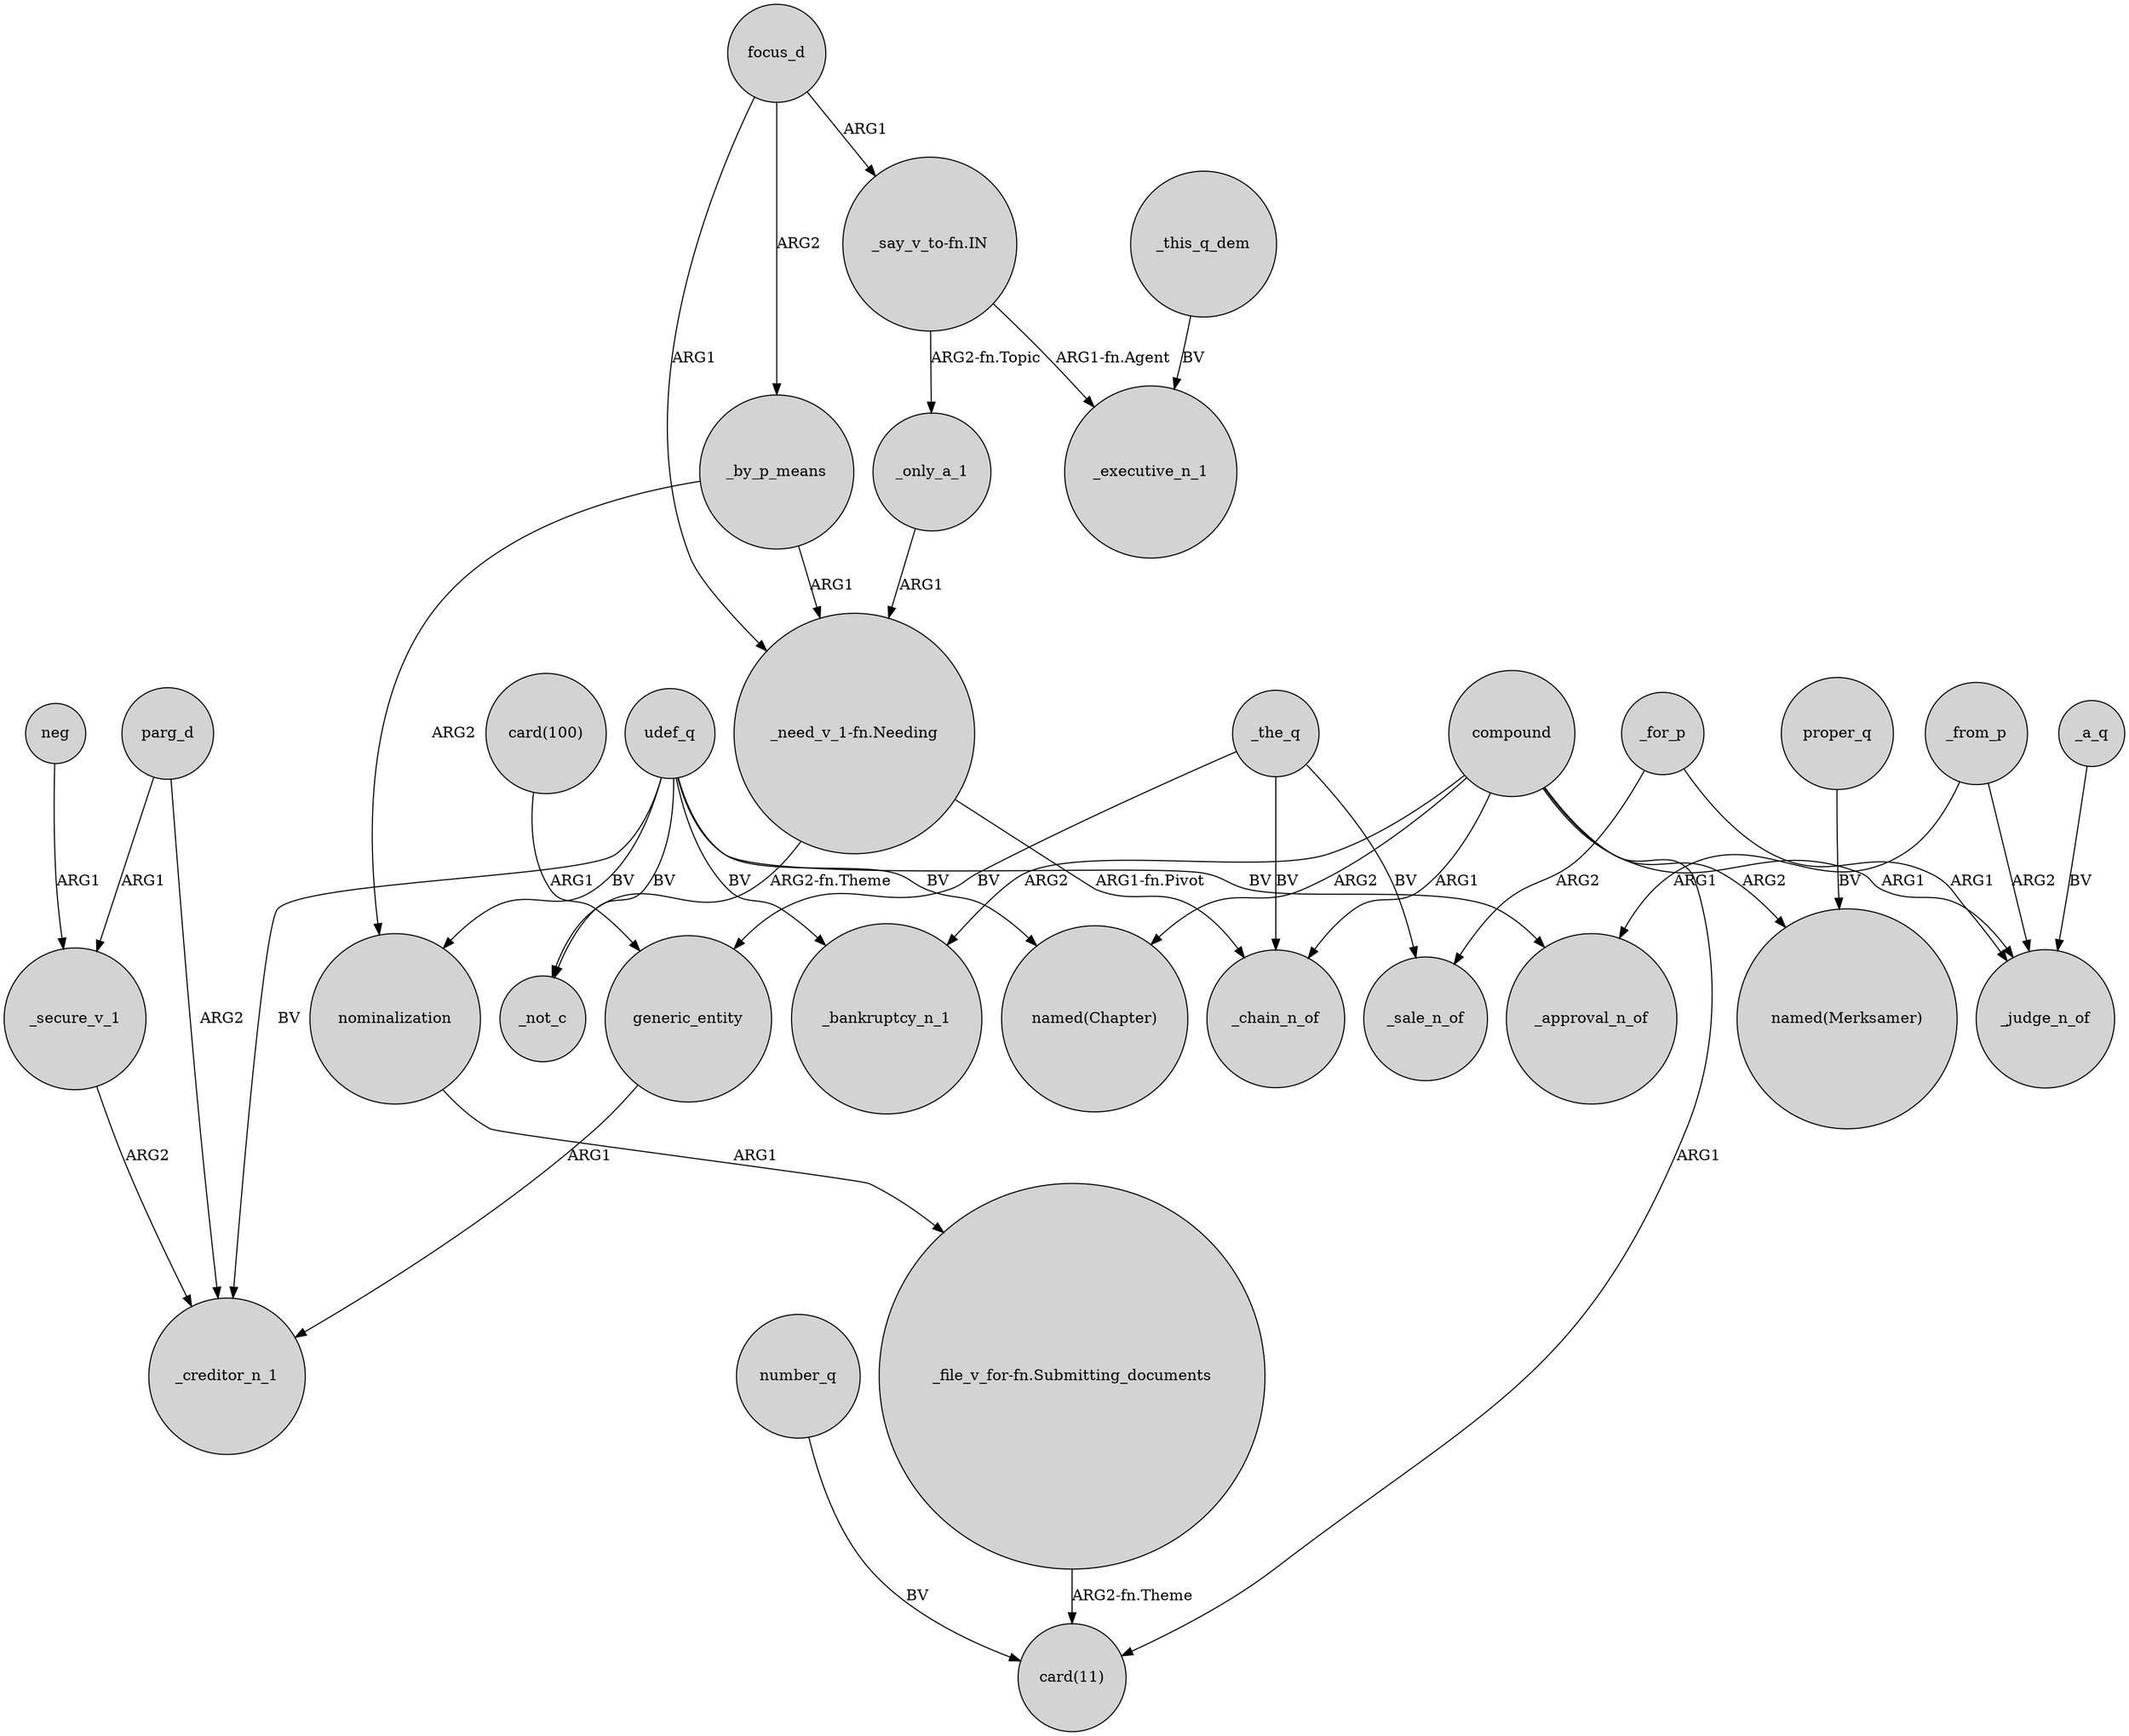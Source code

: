 digraph {
	node [shape=circle style=filled]
	_the_q -> generic_entity [label=BV]
	number_q -> "card(11)" [label=BV]
	udef_q -> _bankruptcy_n_1 [label=BV]
	_by_p_means -> nominalization [label=ARG2]
	compound -> "card(11)" [label=ARG1]
	compound -> "named(Chapter)" [label=ARG2]
	"card(100)" -> generic_entity [label=ARG1]
	_for_p -> _sale_n_of [label=ARG2]
	compound -> _bankruptcy_n_1 [label=ARG2]
	nominalization -> "_file_v_for-fn.Submitting_documents" [label=ARG1]
	_for_p -> _judge_n_of [label=ARG1]
	compound -> _chain_n_of [label=ARG1]
	focus_d -> _by_p_means [label=ARG2]
	_only_a_1 -> "_need_v_1-fn.Needing" [label=ARG1]
	compound -> "named(Merksamer)" [label=ARG2]
	parg_d -> _secure_v_1 [label=ARG1]
	"_file_v_for-fn.Submitting_documents" -> "card(11)" [label="ARG2-fn.Theme"]
	focus_d -> "_need_v_1-fn.Needing" [label=ARG1]
	_a_q -> _judge_n_of [label=BV]
	_secure_v_1 -> _creditor_n_1 [label=ARG2]
	compound -> _judge_n_of [label=ARG1]
	_the_q -> _sale_n_of [label=BV]
	"_say_v_to-fn.IN" -> _executive_n_1 [label="ARG1-fn.Agent"]
	_the_q -> _chain_n_of [label=BV]
	_this_q_dem -> _executive_n_1 [label=BV]
	udef_q -> "named(Chapter)" [label=BV]
	neg -> _secure_v_1 [label=ARG1]
	"_need_v_1-fn.Needing" -> _not_c [label="ARG2-fn.Theme"]
	parg_d -> _creditor_n_1 [label=ARG2]
	udef_q -> nominalization [label=BV]
	"_need_v_1-fn.Needing" -> _chain_n_of [label="ARG1-fn.Pivot"]
	_by_p_means -> "_need_v_1-fn.Needing" [label=ARG1]
	proper_q -> "named(Merksamer)" [label=BV]
	udef_q -> _creditor_n_1 [label=BV]
	_from_p -> _judge_n_of [label=ARG2]
	generic_entity -> _creditor_n_1 [label=ARG1]
	udef_q -> _not_c [label=BV]
	udef_q -> _approval_n_of [label=BV]
	"_say_v_to-fn.IN" -> _only_a_1 [label="ARG2-fn.Topic"]
	_from_p -> _approval_n_of [label=ARG1]
	focus_d -> "_say_v_to-fn.IN" [label=ARG1]
}
